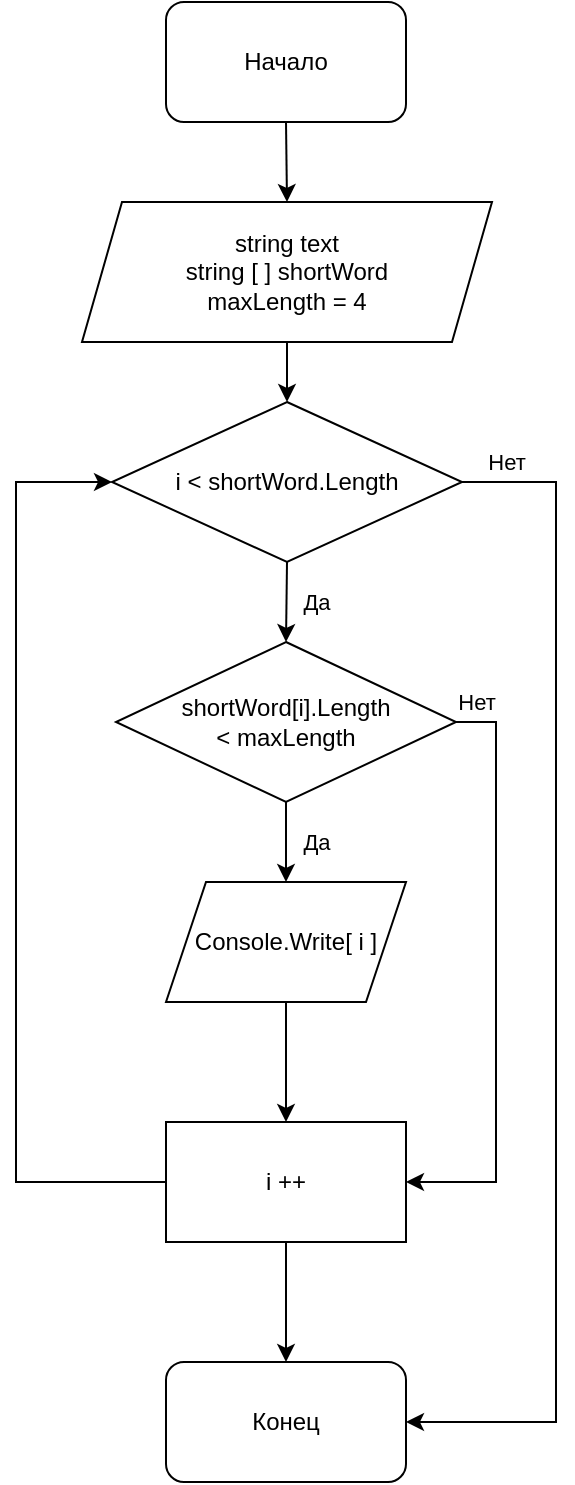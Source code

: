 <mxfile>
    <diagram id="1NlbK2-De5ZwNwIWJ_xY" name="Page-1">
        <mxGraphModel dx="1196" dy="790" grid="1" gridSize="10" guides="1" tooltips="1" connect="1" arrows="1" fold="1" page="1" pageScale="1" pageWidth="850" pageHeight="1100" math="0" shadow="0">
            <root>
                <mxCell id="0"/>
                <mxCell id="1" parent="0"/>
                <mxCell id="4" style="edgeStyle=none;html=1;exitX=0.5;exitY=1;exitDx=0;exitDy=0;entryX=0.5;entryY=0;entryDx=0;entryDy=0;" parent="1" source="2" target="3" edge="1">
                    <mxGeometry relative="1" as="geometry"/>
                </mxCell>
                <mxCell id="2" value="Начало" style="rounded=1;whiteSpace=wrap;html=1;" parent="1" vertex="1">
                    <mxGeometry x="365" y="40" width="120" height="60" as="geometry"/>
                </mxCell>
                <mxCell id="8" style="edgeStyle=none;html=1;exitX=0.5;exitY=1;exitDx=0;exitDy=0;entryX=0.5;entryY=0;entryDx=0;entryDy=0;" parent="1" source="3" target="5" edge="1">
                    <mxGeometry relative="1" as="geometry"/>
                </mxCell>
                <mxCell id="3" value="string text&lt;br&gt;string [ ] shortWord&lt;br&gt;maxLength = 4" style="shape=parallelogram;perimeter=parallelogramPerimeter;whiteSpace=wrap;html=1;fixedSize=1;" parent="1" vertex="1">
                    <mxGeometry x="323" y="140" width="205" height="70" as="geometry"/>
                </mxCell>
                <mxCell id="7" value="Да" style="edgeStyle=none;html=1;exitX=0.5;exitY=1;exitDx=0;exitDy=0;entryX=0.5;entryY=0;entryDx=0;entryDy=0;" parent="1" source="5" target="6" edge="1">
                    <mxGeometry x="-0.009" y="15" relative="1" as="geometry">
                        <mxPoint as="offset"/>
                    </mxGeometry>
                </mxCell>
                <mxCell id="16" value="Нет" style="edgeStyle=none;html=1;exitX=1;exitY=0.5;exitDx=0;exitDy=0;entryX=1;entryY=0.5;entryDx=0;entryDy=0;strokeColor=default;rounded=0;" parent="1" source="5" target="10" edge="1">
                    <mxGeometry x="-0.926" y="10" relative="1" as="geometry">
                        <Array as="points">
                            <mxPoint x="560" y="280"/>
                            <mxPoint x="560" y="750"/>
                        </Array>
                        <mxPoint as="offset"/>
                    </mxGeometry>
                </mxCell>
                <mxCell id="5" value="i &amp;lt; shortWord.Length" style="rhombus;whiteSpace=wrap;html=1;" parent="1" vertex="1">
                    <mxGeometry x="338" y="240" width="175" height="80" as="geometry"/>
                </mxCell>
                <mxCell id="13" value="Да" style="edgeStyle=none;html=1;exitX=0.5;exitY=1;exitDx=0;exitDy=0;entryX=0.5;entryY=0;entryDx=0;entryDy=0;" parent="1" source="6" target="12" edge="1">
                    <mxGeometry y="15" relative="1" as="geometry">
                        <mxPoint as="offset"/>
                    </mxGeometry>
                </mxCell>
                <mxCell id="18" value="Нет" style="edgeStyle=none;rounded=0;html=1;exitX=0;exitY=0.5;exitDx=0;exitDy=0;entryX=0;entryY=0.5;entryDx=0;entryDy=0;strokeColor=default;" parent="1" source="19" target="5" edge="1">
                    <mxGeometry x="1" y="-213" relative="1" as="geometry">
                        <Array as="points">
                            <mxPoint x="290" y="630"/>
                            <mxPoint x="290" y="280"/>
                        </Array>
                        <mxPoint x="182" y="-103" as="offset"/>
                    </mxGeometry>
                </mxCell>
                <mxCell id="21" style="edgeStyle=none;rounded=0;html=1;exitX=1;exitY=0.5;exitDx=0;exitDy=0;entryX=1;entryY=0.5;entryDx=0;entryDy=0;strokeColor=default;" parent="1" source="6" target="19" edge="1">
                    <mxGeometry relative="1" as="geometry">
                        <Array as="points">
                            <mxPoint x="530" y="400"/>
                            <mxPoint x="530" y="460"/>
                            <mxPoint x="530" y="630"/>
                        </Array>
                    </mxGeometry>
                </mxCell>
                <mxCell id="6" value="&lt;span&gt;shortWord[i].Length &amp;lt;&amp;nbsp;&lt;/span&gt;maxLength" style="rhombus;whiteSpace=wrap;html=1;" parent="1" vertex="1">
                    <mxGeometry x="340" y="360" width="170" height="80" as="geometry"/>
                </mxCell>
                <mxCell id="11" style="edgeStyle=none;html=1;exitX=0.5;exitY=1;exitDx=0;exitDy=0;entryX=0.5;entryY=0;entryDx=0;entryDy=0;" parent="1" target="19" edge="1">
                    <mxGeometry relative="1" as="geometry">
                        <mxPoint x="425" y="540" as="sourcePoint"/>
                    </mxGeometry>
                </mxCell>
                <mxCell id="10" value="Конец" style="rounded=1;whiteSpace=wrap;html=1;" parent="1" vertex="1">
                    <mxGeometry x="365" y="720" width="120" height="60" as="geometry"/>
                </mxCell>
                <mxCell id="12" value="&lt;span&gt;Console.Write[ i ]&lt;/span&gt;" style="shape=parallelogram;perimeter=parallelogramPerimeter;whiteSpace=wrap;html=1;fixedSize=1;" parent="1" vertex="1">
                    <mxGeometry x="365" y="480" width="120" height="60" as="geometry"/>
                </mxCell>
                <mxCell id="20" style="edgeStyle=none;rounded=0;html=1;exitX=0.5;exitY=1;exitDx=0;exitDy=0;entryX=0.5;entryY=0;entryDx=0;entryDy=0;strokeColor=default;" parent="1" source="19" target="10" edge="1">
                    <mxGeometry relative="1" as="geometry"/>
                </mxCell>
                <mxCell id="19" value="i ++" style="rounded=0;whiteSpace=wrap;html=1;" parent="1" vertex="1">
                    <mxGeometry x="365" y="600" width="120" height="60" as="geometry"/>
                </mxCell>
            </root>
        </mxGraphModel>
    </diagram>
</mxfile>
